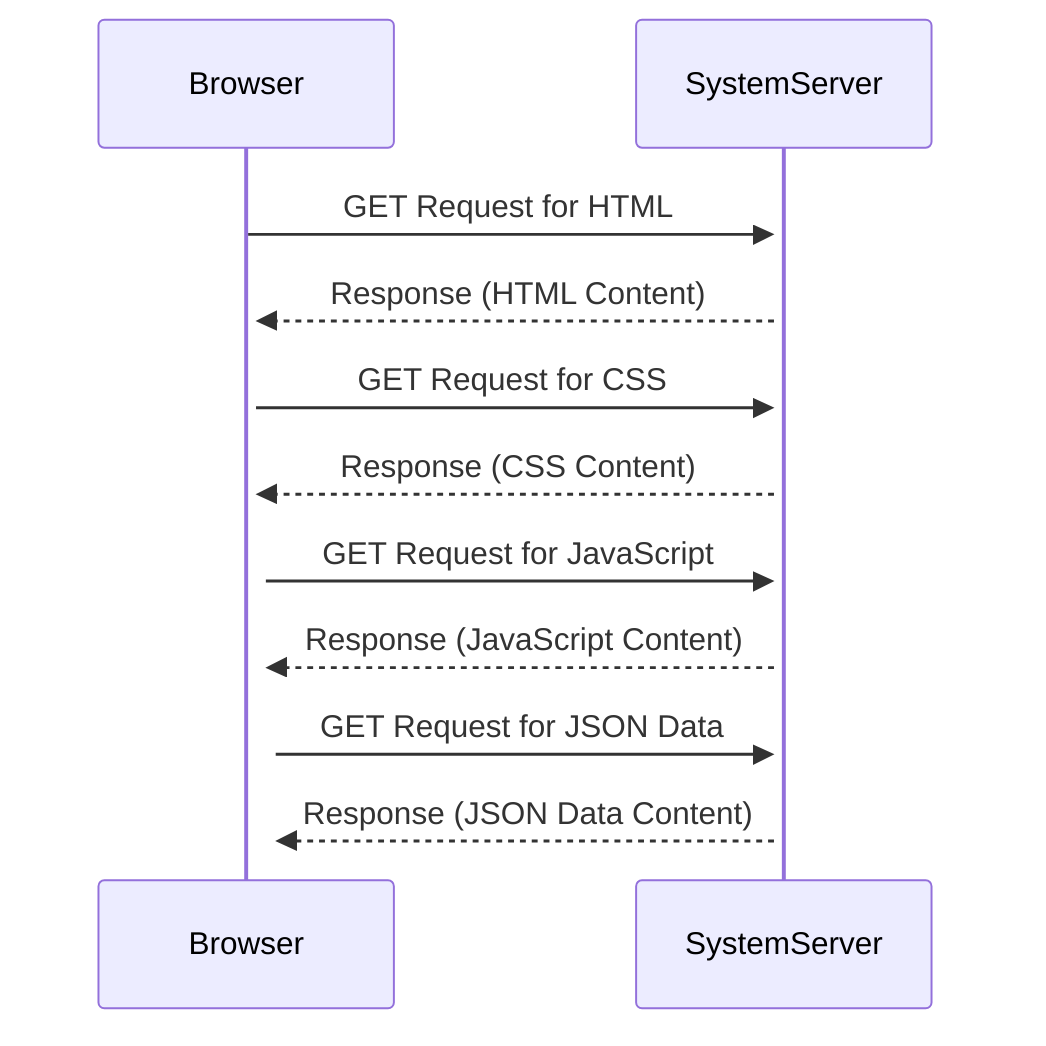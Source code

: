 sequenceDiagram
    Browser->>+SystemServer: GET Request for HTML
    SystemServer-->>+Browser: Response (HTML Content)

    Browser->>+SystemServer: GET Request for CSS
    SystemServer-->>+Browser: Response (CSS Content)

    Browser->>+SystemServer: GET Request for JavaScript
    SystemServer-->>+Browser: Response (JavaScript Content)

    Browser->>+SystemServer: GET Request for JSON Data
    SystemServer-->>+Browser: Response (JSON Data Content)